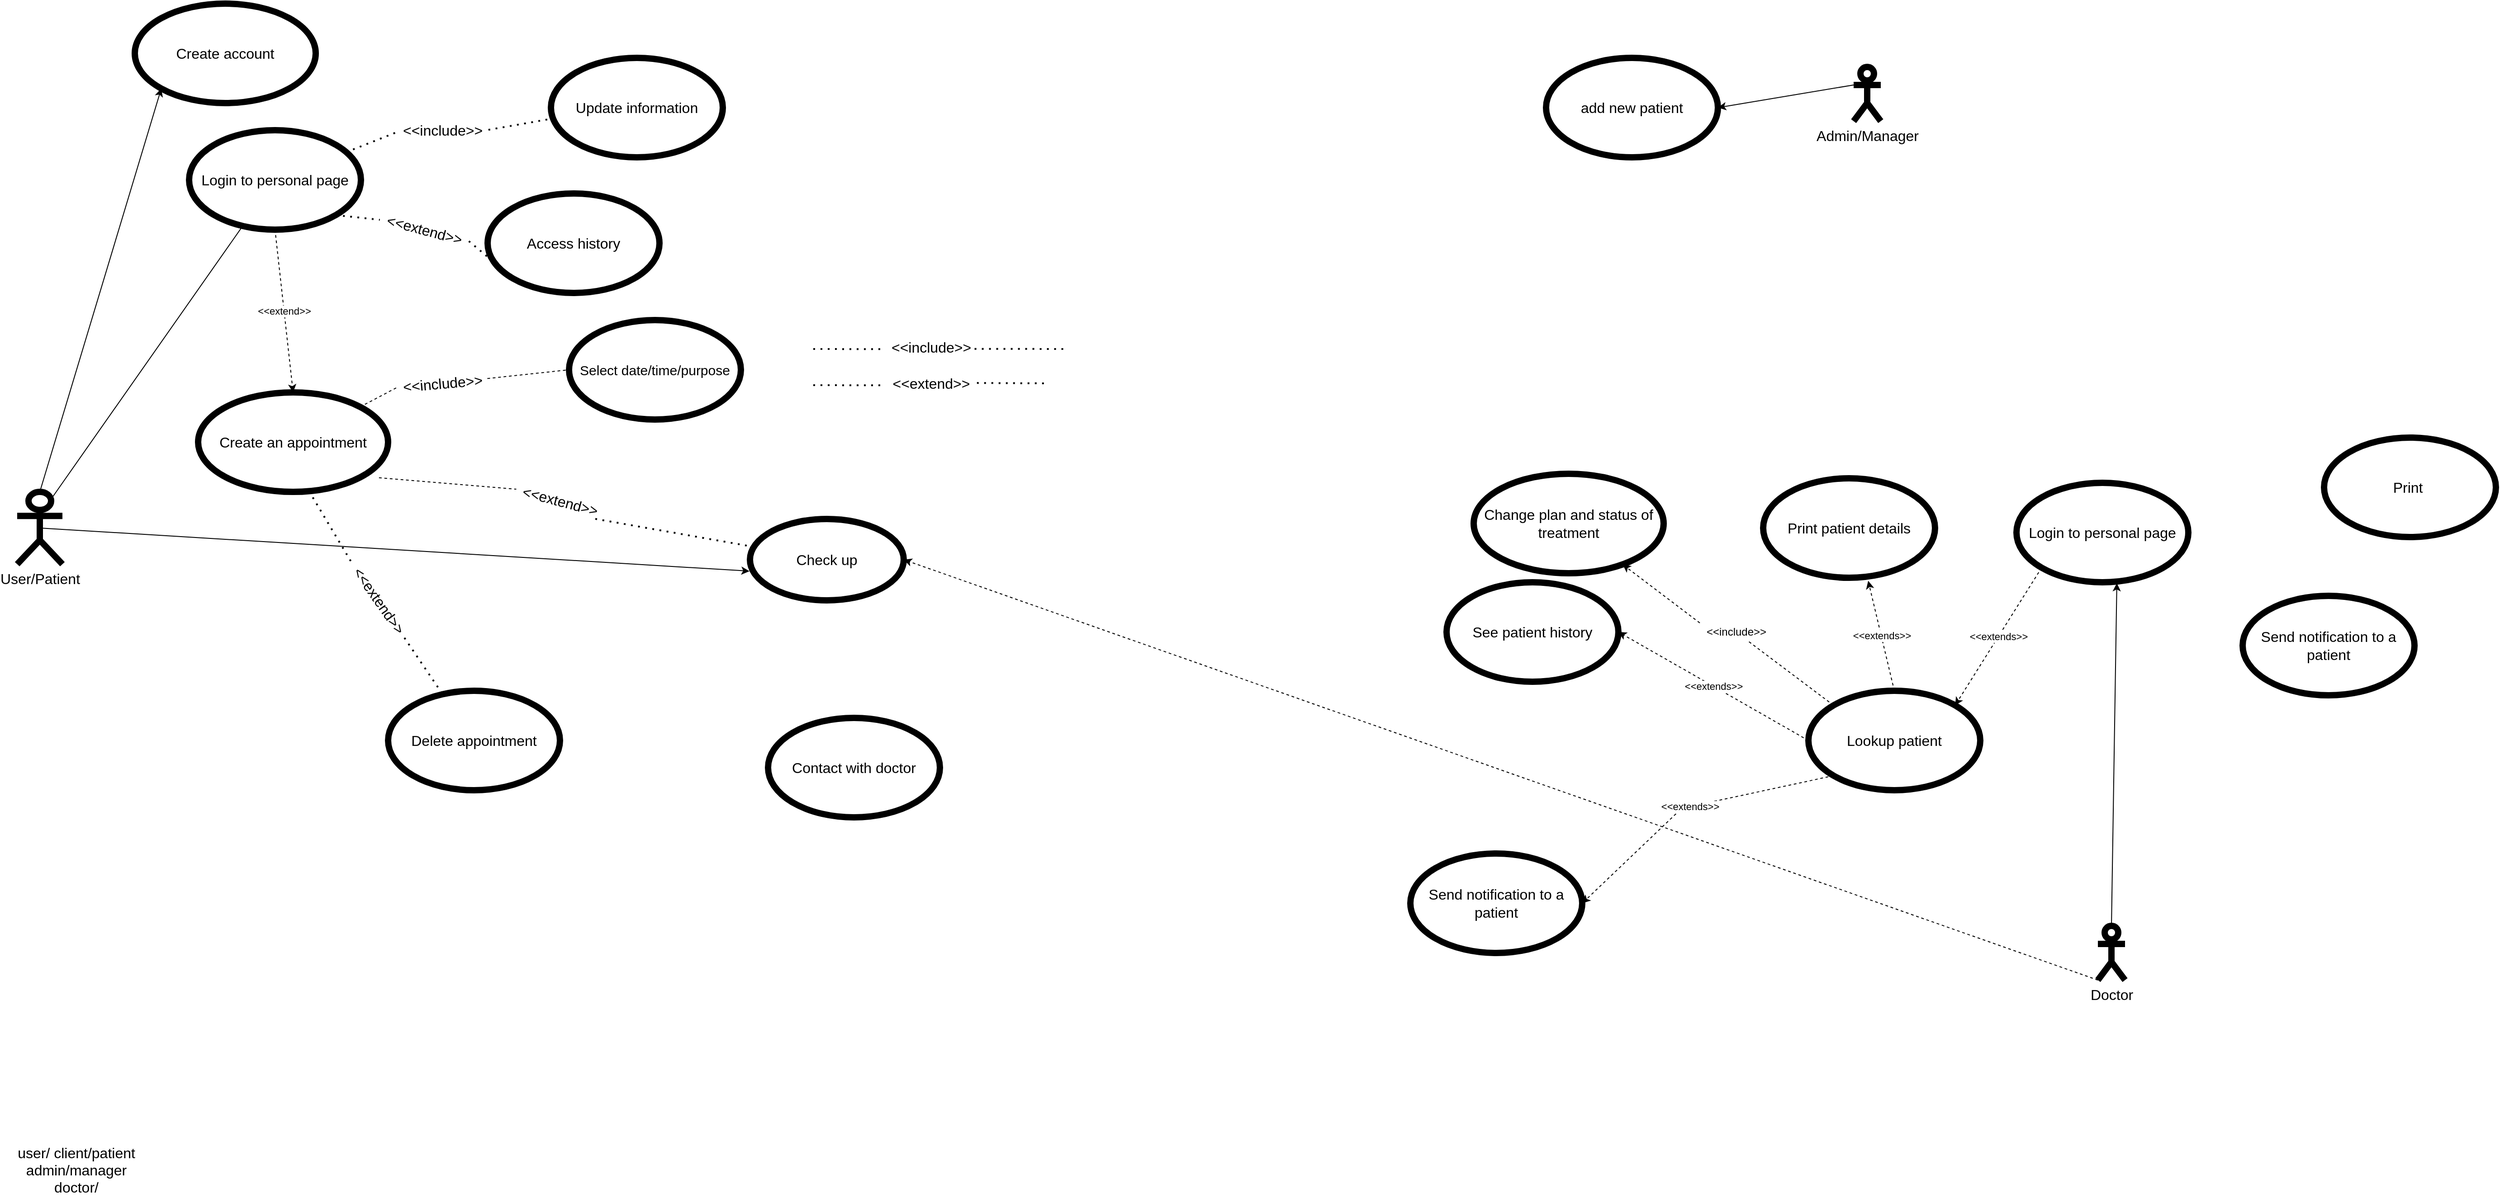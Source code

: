 <mxfile>
    <diagram id="K2-sKBXHWjVMKEcbc7tX" name="Page-1">
        <mxGraphModel dx="4552" dy="3920" grid="1" gridSize="10" guides="1" tooltips="1" connect="1" arrows="1" fold="1" page="1" pageScale="1" pageWidth="1600" pageHeight="1200" math="0" shadow="0">
            <root>
                <mxCell id="0"/>
                <mxCell id="1" parent="0"/>
                <mxCell id="7" value="&lt;font style=&quot;font-size: 16px&quot;&gt;Create account&lt;/font&gt;" style="ellipse;whiteSpace=wrap;html=1;fontSize=15;strokeWidth=7;" parent="1" vertex="1">
                    <mxGeometry x="190" y="-230" width="200" height="110" as="geometry"/>
                </mxCell>
                <mxCell id="9" value="&lt;font style=&quot;font-size: 16px&quot;&gt;Delete appointment&lt;/font&gt;" style="ellipse;whiteSpace=wrap;html=1;fontSize=15;strokeWidth=7;" parent="1" vertex="1">
                    <mxGeometry x="470" y="530" width="190" height="110" as="geometry"/>
                </mxCell>
                <mxCell id="11" value="&lt;span style=&quot;font-size: 16px&quot;&gt;Print patient details&lt;/span&gt;" style="ellipse;whiteSpace=wrap;html=1;fontSize=15;strokeWidth=7;" parent="1" vertex="1">
                    <mxGeometry x="1990" y="295" width="190" height="110" as="geometry"/>
                </mxCell>
                <mxCell id="12" value="user/ client/patient&lt;br&gt;admin/manager&lt;br&gt;doctor/" style="text;html=1;align=center;verticalAlign=middle;resizable=0;points=[];autosize=1;strokeColor=none;fillColor=none;fontSize=16;" parent="1" vertex="1">
                    <mxGeometry x="50" y="1030" width="150" height="60" as="geometry"/>
                </mxCell>
                <mxCell id="13" value="User/Patient" style="shape=umlActor;verticalLabelPosition=bottom;verticalAlign=top;html=1;outlineConnect=0;fontSize=16;strokeWidth=7;" parent="1" vertex="1">
                    <mxGeometry x="60" y="310" width="50" height="80" as="geometry"/>
                </mxCell>
                <mxCell id="73" style="edgeStyle=none;html=1;exitX=0;exitY=1;exitDx=0;exitDy=0;exitPerimeter=0;entryX=1;entryY=0.5;entryDx=0;entryDy=0;dashed=1;strokeColor=default;strokeWidth=1;" parent="1" source="14" target="43" edge="1">
                    <mxGeometry relative="1" as="geometry"/>
                </mxCell>
                <mxCell id="79" style="edgeStyle=none;html=1;exitX=0.5;exitY=0;exitDx=0;exitDy=0;exitPerimeter=0;entryX=0.584;entryY=1.009;entryDx=0;entryDy=0;entryPerimeter=0;" edge="1" parent="1" source="14" target="76">
                    <mxGeometry relative="1" as="geometry"/>
                </mxCell>
                <mxCell id="14" value="Doctor" style="shape=umlActor;verticalLabelPosition=bottom;verticalAlign=top;html=1;outlineConnect=0;fontSize=16;strokeWidth=7;" parent="1" vertex="1">
                    <mxGeometry x="2360" y="790" width="30" height="60" as="geometry"/>
                </mxCell>
                <mxCell id="27" style="edgeStyle=none;html=1;exitX=0;exitY=0.333;exitDx=0;exitDy=0;exitPerimeter=0;entryX=1;entryY=0.5;entryDx=0;entryDy=0;" parent="1" source="15" target="26" edge="1">
                    <mxGeometry relative="1" as="geometry"/>
                </mxCell>
                <mxCell id="15" value="Admin/Manager" style="shape=umlActor;verticalLabelPosition=bottom;verticalAlign=top;html=1;outlineConnect=0;fontSize=16;strokeWidth=7;" parent="1" vertex="1">
                    <mxGeometry x="2090" y="-160" width="30" height="60" as="geometry"/>
                </mxCell>
                <mxCell id="16" value="&lt;font style=&quot;font-size: 16px&quot;&gt;Create an appointment&lt;/font&gt;" style="ellipse;whiteSpace=wrap;html=1;fontSize=15;strokeWidth=7;" parent="1" vertex="1">
                    <mxGeometry x="260" y="200" width="210" height="110" as="geometry"/>
                </mxCell>
                <mxCell id="74" value="&amp;lt;&amp;lt;extend&amp;gt;&amp;gt;" style="edgeStyle=none;html=1;exitX=0.5;exitY=1;exitDx=0;exitDy=0;entryX=0.5;entryY=0;entryDx=0;entryDy=0;dashed=1;" edge="1" parent="1" source="23" target="16">
                    <mxGeometry relative="1" as="geometry"/>
                </mxCell>
                <mxCell id="23" value="&lt;font style=&quot;font-size: 16px&quot;&gt;Login to personal page&lt;/font&gt;" style="ellipse;whiteSpace=wrap;html=1;fontSize=15;strokeWidth=7;" parent="1" vertex="1">
                    <mxGeometry x="250" y="-90" width="190" height="110" as="geometry"/>
                </mxCell>
                <mxCell id="24" value="&lt;font style=&quot;font-size: 16px&quot;&gt;Contact with doctor&lt;/font&gt;" style="ellipse;whiteSpace=wrap;html=1;fontSize=15;strokeWidth=7;" parent="1" vertex="1">
                    <mxGeometry x="890" y="560" width="190" height="110" as="geometry"/>
                </mxCell>
                <mxCell id="25" value="&lt;font style=&quot;font-size: 16px&quot;&gt;Update information&lt;/font&gt;" style="ellipse;whiteSpace=wrap;html=1;fontSize=15;strokeWidth=7;" parent="1" vertex="1">
                    <mxGeometry x="650" y="-170" width="190" height="110" as="geometry"/>
                </mxCell>
                <mxCell id="26" value="&lt;span style=&quot;font-size: 16px&quot;&gt;add new patient&lt;br&gt;&lt;/span&gt;" style="ellipse;whiteSpace=wrap;html=1;fontSize=15;strokeWidth=7;" parent="1" vertex="1">
                    <mxGeometry x="1750" y="-170" width="190" height="110" as="geometry"/>
                </mxCell>
                <mxCell id="29" value="" style="endArrow=none;dashed=1;html=1;fontSize=16;entryX=0;entryY=0.5;entryDx=0;entryDy=0;startArrow=none;" parent="1" source="31" target="30" edge="1">
                    <mxGeometry width="50" height="50" relative="1" as="geometry">
                        <mxPoint x="480" y="355" as="sourcePoint"/>
                        <mxPoint x="550.711" y="305" as="targetPoint"/>
                    </mxGeometry>
                </mxCell>
                <mxCell id="30" value="Select date/time/purpose" style="ellipse;whiteSpace=wrap;html=1;fontSize=15;strokeWidth=7;" parent="1" vertex="1">
                    <mxGeometry x="670" y="120" width="190" height="110" as="geometry"/>
                </mxCell>
                <mxCell id="31" value="&amp;lt;&amp;lt;include&amp;gt;&amp;gt;" style="text;html=1;resizable=0;autosize=1;align=center;verticalAlign=middle;points=[];fillColor=none;strokeColor=none;rounded=0;fontSize=16;rotation=-5;" parent="1" vertex="1">
                    <mxGeometry x="480" y="180" width="100" height="20" as="geometry"/>
                </mxCell>
                <mxCell id="33" value="" style="endArrow=none;dashed=1;html=1;fontSize=16;entryX=0;entryY=0.5;entryDx=0;entryDy=0;" parent="1" source="16" target="31" edge="1">
                    <mxGeometry width="50" height="50" relative="1" as="geometry">
                        <mxPoint x="479.236" y="298.376" as="sourcePoint"/>
                        <mxPoint x="690.0" y="285" as="targetPoint"/>
                    </mxGeometry>
                </mxCell>
                <mxCell id="85" style="edgeStyle=none;html=1;exitX=0;exitY=0;exitDx=0;exitDy=0;dashed=1;startArrow=none;" edge="1" parent="1" source="58" target="83">
                    <mxGeometry relative="1" as="geometry"/>
                </mxCell>
                <mxCell id="86" value="&amp;lt;&amp;lt;extends&amp;gt;&amp;gt;" style="edgeStyle=none;html=1;exitX=0;exitY=1;exitDx=0;exitDy=0;entryX=1;entryY=0.5;entryDx=0;entryDy=0;dashed=1;" edge="1" parent="1" source="36" target="77">
                    <mxGeometry relative="1" as="geometry">
                        <Array as="points">
                            <mxPoint x="1900" y="660"/>
                        </Array>
                    </mxGeometry>
                </mxCell>
                <mxCell id="87" value="&amp;lt;&amp;lt;extends&amp;gt;&amp;gt;" style="edgeStyle=none;html=1;exitX=0.5;exitY=0;exitDx=0;exitDy=0;entryX=0.611;entryY=1.031;entryDx=0;entryDy=0;entryPerimeter=0;dashed=1;" edge="1" parent="1" source="36" target="11">
                    <mxGeometry relative="1" as="geometry"/>
                </mxCell>
                <mxCell id="36" value="&lt;font style=&quot;font-size: 16px&quot;&gt;Lookup patient&lt;/font&gt;" style="ellipse;whiteSpace=wrap;html=1;fontSize=15;strokeWidth=7;" parent="1" vertex="1">
                    <mxGeometry x="2040" y="530" width="190" height="110" as="geometry"/>
                </mxCell>
                <mxCell id="38" value="&lt;font style=&quot;font-size: 16px&quot;&gt;Send notification to a patient&lt;/font&gt;" style="ellipse;whiteSpace=wrap;html=1;fontSize=15;strokeWidth=7;" parent="1" vertex="1">
                    <mxGeometry x="2520" y="425" width="190" height="110" as="geometry"/>
                </mxCell>
                <mxCell id="40" value="" style="endArrow=classic;html=1;fontSize=16;entryX=0;entryY=1;entryDx=0;entryDy=0;exitX=0.5;exitY=0;exitDx=0;exitDy=0;exitPerimeter=0;" parent="1" source="13" target="7" edge="1">
                    <mxGeometry width="50" height="50" relative="1" as="geometry">
                        <mxPoint x="440" y="380" as="sourcePoint"/>
                        <mxPoint x="490" y="330" as="targetPoint"/>
                    </mxGeometry>
                </mxCell>
                <mxCell id="41" value="" style="endArrow=none;html=1;fontSize=16;exitX=0.75;exitY=0.1;exitDx=0;exitDy=0;exitPerimeter=0;" parent="1" source="13" target="23" edge="1">
                    <mxGeometry width="50" height="50" relative="1" as="geometry">
                        <mxPoint x="770" y="370" as="sourcePoint"/>
                        <mxPoint x="820" y="320" as="targetPoint"/>
                    </mxGeometry>
                </mxCell>
                <mxCell id="43" value="Check up" style="ellipse;whiteSpace=wrap;html=1;fontSize=16;strokeWidth=7;" parent="1" vertex="1">
                    <mxGeometry x="870" y="340" width="170" height="90" as="geometry"/>
                </mxCell>
                <mxCell id="44" value="&amp;lt;&amp;lt;extend&amp;gt;&amp;gt;" style="text;html=1;resizable=0;autosize=1;align=center;verticalAlign=middle;points=[];fillColor=none;strokeColor=none;rounded=0;fontSize=16;rotation=15;" parent="1" vertex="1">
                    <mxGeometry x="610" y="310" width="100" height="20" as="geometry"/>
                </mxCell>
                <mxCell id="45" value="" style="endArrow=none;dashed=1;html=1;fontSize=16;entryX=0;entryY=0.5;entryDx=0;entryDy=0;exitX=0.952;exitY=0.858;exitDx=0;exitDy=0;exitPerimeter=0;" parent="1" source="16" target="44" edge="1">
                    <mxGeometry width="50" height="50" relative="1" as="geometry">
                        <mxPoint x="589.999" y="315.99" as="sourcePoint"/>
                        <mxPoint x="840.98" y="385" as="targetPoint"/>
                    </mxGeometry>
                </mxCell>
                <mxCell id="46" value="" style="endArrow=none;dashed=1;html=1;dashPattern=1 3;strokeWidth=2;fontSize=16;entryX=0.925;entryY=0.956;entryDx=0;entryDy=0;entryPerimeter=0;" parent="1" source="43" target="44" edge="1">
                    <mxGeometry width="50" height="50" relative="1" as="geometry">
                        <mxPoint x="450" y="510" as="sourcePoint"/>
                        <mxPoint x="500" y="460" as="targetPoint"/>
                    </mxGeometry>
                </mxCell>
                <mxCell id="47" value="&amp;lt;&amp;lt;extend&amp;gt;&amp;gt;" style="text;html=1;resizable=0;autosize=1;align=center;verticalAlign=middle;points=[];fillColor=none;strokeColor=none;rounded=0;fontSize=16;rotation=55;" parent="1" vertex="1">
                    <mxGeometry x="410" y="420" width="100" height="20" as="geometry"/>
                </mxCell>
                <mxCell id="50" value="" style="endArrow=none;dashed=1;html=1;dashPattern=1 3;strokeWidth=2;fontSize=16;exitX=0.584;exitY=0.993;exitDx=0;exitDy=0;exitPerimeter=0;entryX=-0.004;entryY=0.547;entryDx=0;entryDy=0;entryPerimeter=0;" parent="1" source="16" target="47" edge="1">
                    <mxGeometry width="50" height="50" relative="1" as="geometry">
                        <mxPoint x="450" y="510" as="sourcePoint"/>
                        <mxPoint x="370" y="410" as="targetPoint"/>
                    </mxGeometry>
                </mxCell>
                <mxCell id="51" value="" style="endArrow=none;dashed=1;html=1;dashPattern=1 3;strokeWidth=2;fontSize=16;" parent="1" source="47" target="9" edge="1">
                    <mxGeometry width="50" height="50" relative="1" as="geometry">
                        <mxPoint x="392.64" y="319.23" as="sourcePoint"/>
                        <mxPoint x="438.752" y="399.209" as="targetPoint"/>
                    </mxGeometry>
                </mxCell>
                <mxCell id="54" value="&amp;lt;&amp;lt;include&amp;gt;&amp;gt;" style="text;html=1;resizable=0;autosize=1;align=center;verticalAlign=middle;points=[];fillColor=none;strokeColor=none;rounded=0;fontSize=16;rotation=0;" parent="1" vertex="1">
                    <mxGeometry x="1020" y="140" width="100" height="20" as="geometry"/>
                </mxCell>
                <mxCell id="55" value="" style="endArrow=none;dashed=1;html=1;dashPattern=1 3;strokeWidth=2;fontSize=16;entryX=-0.003;entryY=0.608;entryDx=0;entryDy=0;entryPerimeter=0;" parent="1" target="54" edge="1">
                    <mxGeometry width="50" height="50" relative="1" as="geometry">
                        <mxPoint x="940" y="152" as="sourcePoint"/>
                        <mxPoint x="720" y="200" as="targetPoint"/>
                    </mxGeometry>
                </mxCell>
                <mxCell id="57" value="&amp;lt;&amp;lt;extends&amp;gt;&amp;gt;" style="edgeStyle=none;html=1;exitX=0;exitY=0.5;exitDx=0;exitDy=0;entryX=1;entryY=0.5;entryDx=0;entryDy=0;strokeColor=default;dashed=1;strokeWidth=1;" parent="1" source="36" target="56" edge="1">
                    <mxGeometry width="50" height="50" relative="1" as="geometry">
                        <mxPoint x="950" y="162" as="sourcePoint"/>
                        <mxPoint x="1200" y="150" as="targetPoint"/>
                    </mxGeometry>
                </mxCell>
                <mxCell id="62" value="&amp;lt;&amp;lt;include&amp;gt;&amp;gt;" style="text;html=1;resizable=0;autosize=1;align=center;verticalAlign=middle;points=[];fillColor=none;strokeColor=none;rounded=0;fontSize=16;rotation=0;" parent="1" vertex="1">
                    <mxGeometry x="480" y="-100" width="100" height="20" as="geometry"/>
                </mxCell>
                <mxCell id="63" value="" style="endArrow=none;dashed=1;html=1;dashPattern=1 3;strokeWidth=2;fontSize=16;entryX=-0.003;entryY=0.608;entryDx=0;entryDy=0;entryPerimeter=0;" parent="1" source="23" target="62" edge="1">
                    <mxGeometry width="50" height="50" relative="1" as="geometry">
                        <mxPoint x="960" y="172" as="sourcePoint"/>
                        <mxPoint x="740" y="220" as="targetPoint"/>
                    </mxGeometry>
                </mxCell>
                <mxCell id="64" value="" style="endArrow=none;dashed=1;html=1;dashPattern=1 3;strokeWidth=2;fontSize=16;exitX=1.009;exitY=0.478;exitDx=0;exitDy=0;exitPerimeter=0;entryX=0.005;entryY=0.612;entryDx=0;entryDy=0;entryPerimeter=0;" parent="1" source="62" target="25" edge="1">
                    <mxGeometry width="50" height="50" relative="1" as="geometry">
                        <mxPoint x="970" y="182" as="sourcePoint"/>
                        <mxPoint x="1220" y="170" as="targetPoint"/>
                    </mxGeometry>
                </mxCell>
                <mxCell id="65" value="&lt;font style=&quot;font-size: 16px&quot;&gt;Access history&lt;/font&gt;" style="ellipse;whiteSpace=wrap;html=1;fontSize=15;strokeWidth=7;" parent="1" vertex="1">
                    <mxGeometry x="580" y="-20" width="190" height="110" as="geometry"/>
                </mxCell>
                <mxCell id="66" value="&amp;lt;&amp;lt;extend&amp;gt;&amp;gt;" style="text;html=1;resizable=0;autosize=1;align=center;verticalAlign=middle;points=[];fillColor=none;strokeColor=none;rounded=0;fontSize=16;rotation=0;" parent="1" vertex="1">
                    <mxGeometry x="1020" y="180" width="100" height="20" as="geometry"/>
                </mxCell>
                <mxCell id="67" value="" style="endArrow=none;dashed=1;html=1;dashPattern=1 3;strokeWidth=2;fontSize=16;entryX=-0.003;entryY=0.608;entryDx=0;entryDy=0;entryPerimeter=0;" parent="1" target="66" edge="1">
                    <mxGeometry width="50" height="50" relative="1" as="geometry">
                        <mxPoint x="940" y="192" as="sourcePoint"/>
                        <mxPoint x="720" y="240" as="targetPoint"/>
                    </mxGeometry>
                </mxCell>
                <mxCell id="68" value="" style="endArrow=none;dashed=1;html=1;dashPattern=1 3;strokeWidth=2;fontSize=16;exitX=1.009;exitY=0.478;exitDx=0;exitDy=0;exitPerimeter=0;" parent="1" source="66" edge="1">
                    <mxGeometry width="50" height="50" relative="1" as="geometry">
                        <mxPoint x="950" y="202" as="sourcePoint"/>
                        <mxPoint x="1200" y="190" as="targetPoint"/>
                    </mxGeometry>
                </mxCell>
                <mxCell id="69" value="&amp;lt;&amp;lt;extend&amp;gt;&amp;gt;" style="text;html=1;resizable=0;autosize=1;align=center;verticalAlign=middle;points=[];fillColor=none;strokeColor=none;rounded=0;fontSize=16;rotation=15;" parent="1" vertex="1">
                    <mxGeometry x="460.0" y="10" width="100" height="20" as="geometry"/>
                </mxCell>
                <mxCell id="70" value="" style="endArrow=none;dashed=1;html=1;dashPattern=1 3;strokeWidth=2;fontSize=16;entryX=-0.003;entryY=0.608;entryDx=0;entryDy=0;entryPerimeter=0;exitX=1;exitY=1;exitDx=0;exitDy=0;" parent="1" source="23" target="69" edge="1">
                    <mxGeometry width="50" height="50" relative="1" as="geometry">
                        <mxPoint x="305.76" y="33.75" as="sourcePoint"/>
                        <mxPoint x="10.92" y="156.25" as="targetPoint"/>
                    </mxGeometry>
                </mxCell>
                <mxCell id="71" value="" style="endArrow=none;dashed=1;html=1;dashPattern=1 3;strokeWidth=2;fontSize=16;exitX=1.009;exitY=0.478;exitDx=0;exitDy=0;exitPerimeter=0;entryX=0.045;entryY=0.702;entryDx=0;entryDy=0;entryPerimeter=0;" parent="1" source="69" target="65" edge="1">
                    <mxGeometry width="50" height="50" relative="1" as="geometry">
                        <mxPoint x="240.92" y="118.25" as="sourcePoint"/>
                        <mxPoint x="424.245" y="103.51" as="targetPoint"/>
                    </mxGeometry>
                </mxCell>
                <mxCell id="56" value="&lt;span style=&quot;font-size: 16px&quot;&gt;See patient history&lt;/span&gt;" style="ellipse;whiteSpace=wrap;html=1;fontSize=15;strokeWidth=7;" parent="1" vertex="1">
                    <mxGeometry x="1640" y="410" width="190" height="110" as="geometry"/>
                </mxCell>
                <mxCell id="72" value="" style="endArrow=none;dashed=1;html=1;dashPattern=1 3;strokeWidth=2;fontSize=16;exitX=0.983;exitY=0.591;exitDx=0;exitDy=0;exitPerimeter=0;" parent="1" source="54" edge="1">
                    <mxGeometry width="50" height="50" relative="1" as="geometry">
                        <mxPoint x="1130.9" y="199.56" as="sourcePoint"/>
                        <mxPoint x="1220" y="152" as="targetPoint"/>
                    </mxGeometry>
                </mxCell>
                <mxCell id="53" value="" style="endArrow=classic;html=1;fontSize=16;exitX=0.5;exitY=0.5;exitDx=0;exitDy=0;exitPerimeter=0;entryX=-0.003;entryY=0.641;entryDx=0;entryDy=0;entryPerimeter=0;" parent="1" source="13" target="43" edge="1">
                    <mxGeometry width="50" height="50" relative="1" as="geometry">
                        <mxPoint x="450" y="460" as="sourcePoint"/>
                        <mxPoint x="500" y="410" as="targetPoint"/>
                    </mxGeometry>
                </mxCell>
                <mxCell id="81" value="&amp;lt;&amp;lt;extends&amp;gt;&amp;gt;" style="edgeStyle=none;html=1;exitX=0;exitY=1;exitDx=0;exitDy=0;entryX=1;entryY=0;entryDx=0;entryDy=0;dashed=1;" edge="1" parent="1" source="76" target="36">
                    <mxGeometry relative="1" as="geometry"/>
                </mxCell>
                <mxCell id="76" value="&lt;font style=&quot;font-size: 16px&quot;&gt;Login to personal page&lt;/font&gt;" style="ellipse;whiteSpace=wrap;html=1;fontSize=15;strokeWidth=7;" vertex="1" parent="1">
                    <mxGeometry x="2270" y="300" width="190" height="110" as="geometry"/>
                </mxCell>
                <mxCell id="77" value="&lt;font style=&quot;font-size: 16px&quot;&gt;Send notification to a patient&lt;/font&gt;" style="ellipse;whiteSpace=wrap;html=1;fontSize=15;strokeWidth=7;" vertex="1" parent="1">
                    <mxGeometry x="1600" y="710" width="190" height="110" as="geometry"/>
                </mxCell>
                <mxCell id="78" value="&lt;font style=&quot;font-size: 16px&quot;&gt;Print&amp;nbsp;&lt;/font&gt;" style="ellipse;whiteSpace=wrap;html=1;fontSize=15;strokeWidth=7;" vertex="1" parent="1">
                    <mxGeometry x="2610" y="250" width="190" height="110" as="geometry"/>
                </mxCell>
                <mxCell id="83" value="&lt;span style=&quot;font-size: 16px&quot;&gt;Change plan and status of treatment&lt;br&gt;&lt;/span&gt;" style="ellipse;whiteSpace=wrap;html=1;fontSize=15;strokeWidth=7;" vertex="1" parent="1">
                    <mxGeometry x="1670" y="290" width="210" height="110" as="geometry"/>
                </mxCell>
                <mxCell id="58" value="&amp;lt;&amp;lt;include&amp;gt;&amp;gt;" style="text;html=1;align=center;verticalAlign=middle;resizable=0;points=[];autosize=1;strokeColor=none;fillColor=none;strokeWidth=10;" parent="1" vertex="1">
                    <mxGeometry x="1920" y="455" width="80" height="20" as="geometry"/>
                </mxCell>
                <mxCell id="88" value="" style="edgeStyle=none;html=1;exitX=0;exitY=0;exitDx=0;exitDy=0;dashed=1;endArrow=none;" edge="1" parent="1" source="36" target="58">
                    <mxGeometry relative="1" as="geometry">
                        <mxPoint x="2067.524" y="546.284" as="sourcePoint"/>
                        <mxPoint x="1838.828" y="388.672" as="targetPoint"/>
                    </mxGeometry>
                </mxCell>
            </root>
        </mxGraphModel>
    </diagram>
</mxfile>